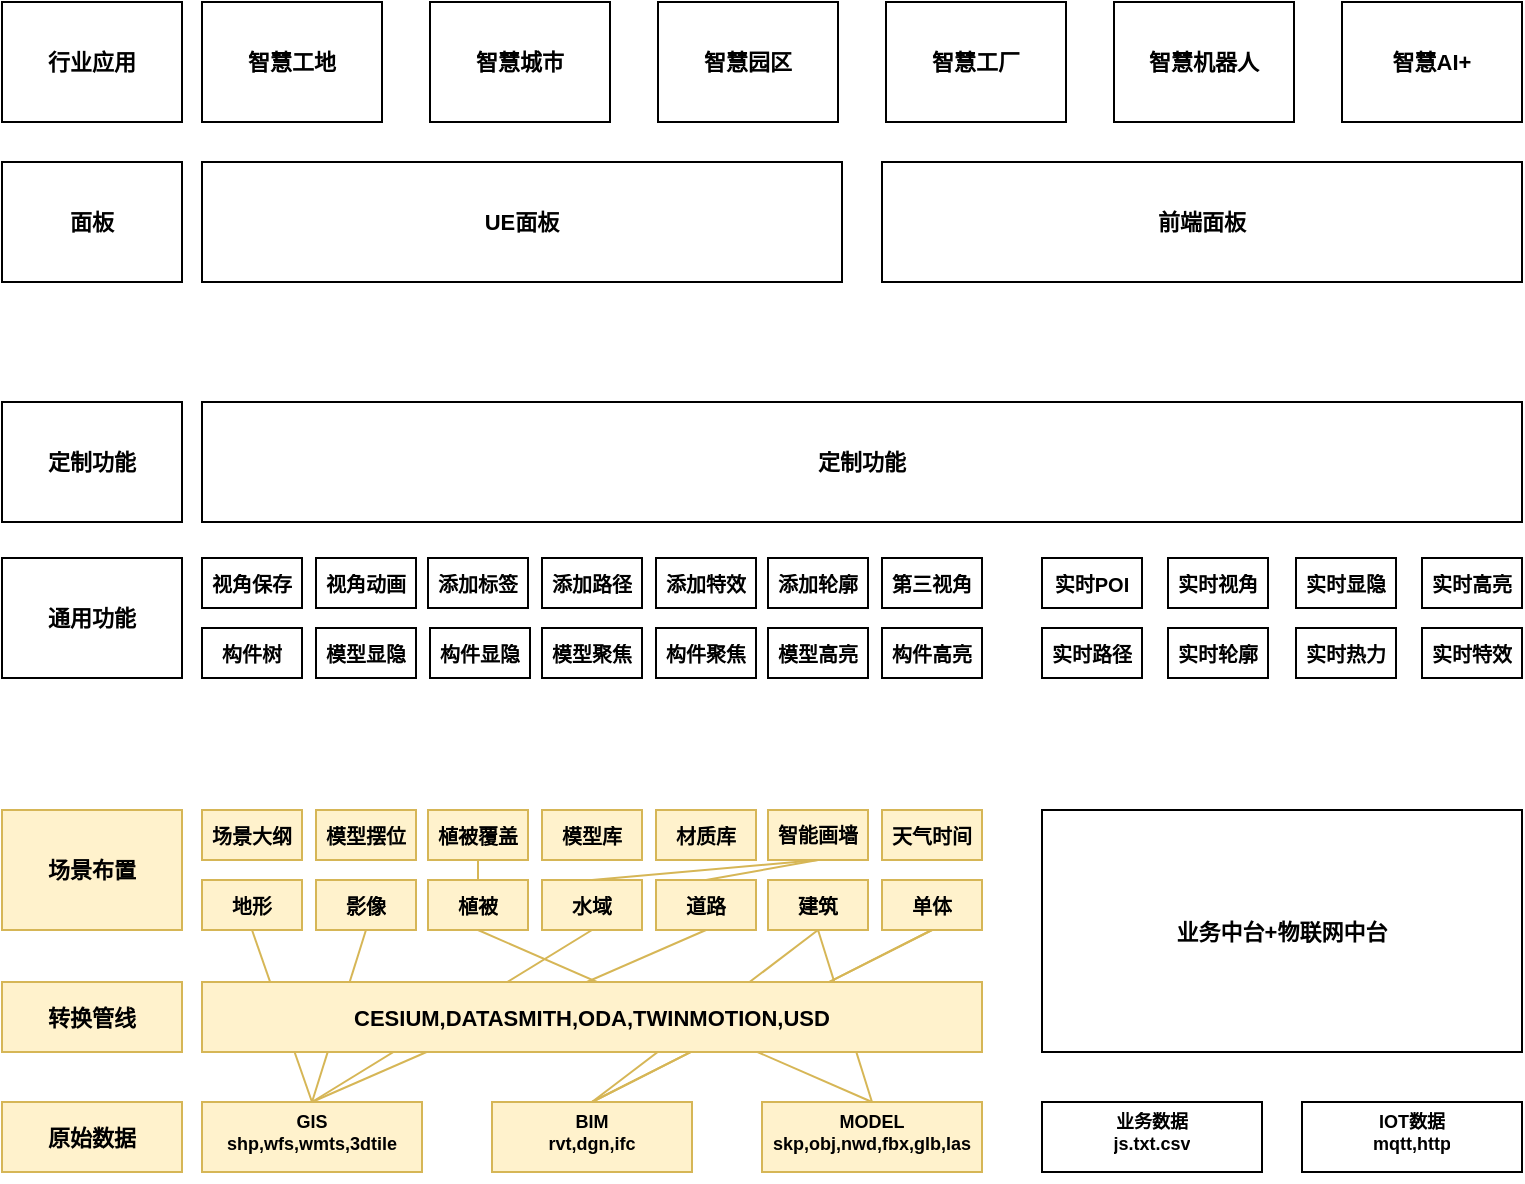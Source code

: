 <mxfile version="24.6.4" type="github">
  <diagram name="第 1 页" id="0yziPrTlGx9PvfhWouy7">
    <mxGraphModel dx="1195" dy="650" grid="1" gridSize="10" guides="1" tooltips="1" connect="1" arrows="1" fold="1" page="1" pageScale="1" pageWidth="827" pageHeight="1169" math="0" shadow="0">
      <root>
        <mxCell id="0" />
        <mxCell id="1" parent="0" />
        <mxCell id="981yPH26ms_cpOQFAlSB-1" value="BIM&#xa;rvt,dgn,ifc" style="text;whiteSpace=wrap;overflow=hidden;rounded=0;align=center;strokeColor=#d6b656;fillColor=#fff2cc;fontSize=9;spacing=0;fontStyle=1" parent="1" vertex="1">
          <mxGeometry x="279" y="620" width="100" height="35" as="geometry" />
        </mxCell>
        <mxCell id="981yPH26ms_cpOQFAlSB-2" value="MODEL&#xa;skp,obj,nwd,fbx,glb,las" style="text;whiteSpace=wrap;overflow=hidden;rounded=0;align=center;strokeColor=#d6b656;fillColor=#fff2cc;fontSize=9;spacing=0;fontStyle=1" parent="1" vertex="1">
          <mxGeometry x="414" y="620" width="110" height="35" as="geometry" />
        </mxCell>
        <mxCell id="981yPH26ms_cpOQFAlSB-3" value="GIS&#xa;shp,wfs,wmts,3dtile" style="text;whiteSpace=wrap;overflow=hidden;rounded=0;align=center;strokeColor=#d6b656;fillColor=#fff2cc;fontSize=9;spacing=0;fontStyle=1" parent="1" vertex="1">
          <mxGeometry x="134" y="620" width="110" height="35" as="geometry" />
        </mxCell>
        <mxCell id="981yPH26ms_cpOQFAlSB-4" value="地形" style="text;whiteSpace=wrap;overflow=hidden;rounded=0;align=center;strokeColor=#d6b656;fillColor=#fff2cc;fontSize=10;labelPosition=center;verticalLabelPosition=middle;verticalAlign=middle;flipH=1;fontStyle=1" parent="1" vertex="1">
          <mxGeometry x="134" y="509" width="50" height="25" as="geometry" />
        </mxCell>
        <mxCell id="981yPH26ms_cpOQFAlSB-5" value="影像" style="text;whiteSpace=wrap;overflow=hidden;rounded=0;align=center;strokeColor=#d6b656;fillColor=#fff2cc;fontSize=10;labelPosition=center;verticalLabelPosition=middle;verticalAlign=middle;flipH=1;fontStyle=1" parent="1" vertex="1">
          <mxGeometry x="191" y="509" width="50" height="25" as="geometry" />
        </mxCell>
        <mxCell id="981yPH26ms_cpOQFAlSB-6" value="道路" style="text;whiteSpace=wrap;overflow=hidden;rounded=0;align=center;strokeColor=#d6b656;fillColor=#fff2cc;fontSize=10;labelPosition=center;verticalLabelPosition=middle;verticalAlign=middle;flipH=1;fontStyle=1" parent="1" vertex="1">
          <mxGeometry x="361" y="509" width="50" height="25" as="geometry" />
        </mxCell>
        <mxCell id="981yPH26ms_cpOQFAlSB-7" value="水域" style="text;whiteSpace=wrap;overflow=hidden;rounded=0;align=center;strokeColor=#d6b656;fillColor=#fff2cc;fontSize=10;labelPosition=center;verticalLabelPosition=middle;verticalAlign=middle;flipH=1;fontStyle=1" parent="1" vertex="1">
          <mxGeometry x="304" y="509" width="50" height="25" as="geometry" />
        </mxCell>
        <mxCell id="981yPH26ms_cpOQFAlSB-8" value="植被" style="text;whiteSpace=wrap;overflow=hidden;rounded=0;align=center;strokeColor=#d6b656;fillColor=#fff2cc;fontSize=10;labelPosition=center;verticalLabelPosition=middle;verticalAlign=middle;flipH=1;fontStyle=1" parent="1" vertex="1">
          <mxGeometry x="247" y="509" width="50" height="25" as="geometry" />
        </mxCell>
        <mxCell id="981yPH26ms_cpOQFAlSB-9" value="建筑" style="text;whiteSpace=wrap;overflow=hidden;rounded=0;align=center;strokeColor=#d6b656;fillColor=#fff2cc;fontSize=10;labelPosition=center;verticalLabelPosition=middle;verticalAlign=middle;flipH=1;fontStyle=1" parent="1" vertex="1">
          <mxGeometry x="417" y="509" width="50" height="25" as="geometry" />
        </mxCell>
        <mxCell id="pltdYUiWtJvwTpkYsrbc-1" value="单体" style="text;whiteSpace=wrap;overflow=hidden;rounded=0;align=center;strokeColor=#d6b656;fillColor=#fff2cc;fontSize=10;labelPosition=center;verticalLabelPosition=middle;verticalAlign=middle;flipH=1;fontStyle=1" parent="1" vertex="1">
          <mxGeometry x="474" y="509" width="50" height="25" as="geometry" />
        </mxCell>
        <mxCell id="pltdYUiWtJvwTpkYsrbc-2" value="" style="endArrow=none;html=1;rounded=0;entryX=0.5;entryY=1;entryDx=0;entryDy=0;exitX=0.5;exitY=0;exitDx=0;exitDy=0;fillColor=#fff2cc;strokeColor=#d6b656;" parent="1" target="981yPH26ms_cpOQFAlSB-4" edge="1" source="981yPH26ms_cpOQFAlSB-3">
          <mxGeometry width="50" height="50" relative="1" as="geometry">
            <mxPoint x="184" y="550" as="sourcePoint" />
            <mxPoint x="234" y="500" as="targetPoint" />
          </mxGeometry>
        </mxCell>
        <mxCell id="pltdYUiWtJvwTpkYsrbc-3" value="" style="endArrow=none;html=1;rounded=0;entryX=0.5;entryY=1;entryDx=0;entryDy=0;exitX=0.5;exitY=0;exitDx=0;exitDy=0;fillColor=#fff2cc;strokeColor=#d6b656;" parent="1" source="981yPH26ms_cpOQFAlSB-3" target="981yPH26ms_cpOQFAlSB-5" edge="1">
          <mxGeometry width="50" height="50" relative="1" as="geometry">
            <mxPoint x="194" y="560" as="sourcePoint" />
            <mxPoint x="169" y="520" as="targetPoint" />
          </mxGeometry>
        </mxCell>
        <mxCell id="pltdYUiWtJvwTpkYsrbc-4" value="" style="endArrow=none;html=1;rounded=0;entryX=0.5;entryY=1;entryDx=0;entryDy=0;exitX=0.5;exitY=0;exitDx=0;exitDy=0;fillColor=#fff2cc;strokeColor=#d6b656;" parent="1" source="981yPH26ms_cpOQFAlSB-3" target="981yPH26ms_cpOQFAlSB-6" edge="1">
          <mxGeometry width="50" height="50" relative="1" as="geometry">
            <mxPoint x="194" y="560" as="sourcePoint" />
            <mxPoint x="226" y="520" as="targetPoint" />
          </mxGeometry>
        </mxCell>
        <mxCell id="9kN9pM6WHrieHIEHuWm_-1" value="" style="endArrow=none;html=1;rounded=0;entryX=0.5;entryY=1;entryDx=0;entryDy=0;exitX=0.5;exitY=0;exitDx=0;exitDy=0;fillColor=#fff2cc;strokeColor=#d6b656;" edge="1" parent="1" source="981yPH26ms_cpOQFAlSB-1" target="pltdYUiWtJvwTpkYsrbc-1">
          <mxGeometry width="50" height="50" relative="1" as="geometry">
            <mxPoint x="314" y="550" as="sourcePoint" />
            <mxPoint x="516" y="510" as="targetPoint" />
          </mxGeometry>
        </mxCell>
        <mxCell id="9kN9pM6WHrieHIEHuWm_-2" value="" style="endArrow=none;html=1;rounded=0;entryX=0.5;entryY=1;entryDx=0;entryDy=0;exitX=0.5;exitY=0;exitDx=0;exitDy=0;fillColor=#fff2cc;strokeColor=#d6b656;" edge="1" parent="1" source="981yPH26ms_cpOQFAlSB-1" target="981yPH26ms_cpOQFAlSB-9">
          <mxGeometry width="50" height="50" relative="1" as="geometry">
            <mxPoint x="324" y="560" as="sourcePoint" />
            <mxPoint x="509" y="520" as="targetPoint" />
          </mxGeometry>
        </mxCell>
        <mxCell id="9kN9pM6WHrieHIEHuWm_-3" value="" style="endArrow=none;html=1;rounded=0;entryX=0.5;entryY=1;entryDx=0;entryDy=0;exitX=0.5;exitY=0;exitDx=0;exitDy=0;fillColor=#fff2cc;strokeColor=#d6b656;" edge="1" parent="1" source="981yPH26ms_cpOQFAlSB-3" target="981yPH26ms_cpOQFAlSB-7">
          <mxGeometry width="50" height="50" relative="1" as="geometry">
            <mxPoint x="184" y="550" as="sourcePoint" />
            <mxPoint x="216" y="510" as="targetPoint" />
          </mxGeometry>
        </mxCell>
        <mxCell id="9kN9pM6WHrieHIEHuWm_-4" value="" style="endArrow=none;html=1;rounded=0;entryX=0.5;entryY=1;entryDx=0;entryDy=0;exitX=0.5;exitY=0;exitDx=0;exitDy=0;fillColor=#fff2cc;strokeColor=#d6b656;" edge="1" parent="1" source="981yPH26ms_cpOQFAlSB-2" target="981yPH26ms_cpOQFAlSB-8">
          <mxGeometry width="50" height="50" relative="1" as="geometry">
            <mxPoint x="454" y="550" as="sourcePoint" />
            <mxPoint x="639" y="510" as="targetPoint" />
          </mxGeometry>
        </mxCell>
        <mxCell id="9kN9pM6WHrieHIEHuWm_-5" value="" style="endArrow=none;html=1;rounded=0;entryX=0.5;entryY=1;entryDx=0;entryDy=0;exitX=0.5;exitY=0;exitDx=0;exitDy=0;fillColor=#fff2cc;strokeColor=#d6b656;" edge="1" parent="1" source="981yPH26ms_cpOQFAlSB-1" target="pltdYUiWtJvwTpkYsrbc-1">
          <mxGeometry width="50" height="50" relative="1" as="geometry">
            <mxPoint x="459" y="550" as="sourcePoint" />
            <mxPoint x="271" y="510" as="targetPoint" />
          </mxGeometry>
        </mxCell>
        <mxCell id="9kN9pM6WHrieHIEHuWm_-6" value="" style="endArrow=none;html=1;rounded=0;entryX=0.5;entryY=1;entryDx=0;entryDy=0;exitX=0.5;exitY=0;exitDx=0;exitDy=0;fillColor=#fff2cc;strokeColor=#d6b656;" edge="1" parent="1" source="981yPH26ms_cpOQFAlSB-2" target="981yPH26ms_cpOQFAlSB-9">
          <mxGeometry width="50" height="50" relative="1" as="geometry">
            <mxPoint x="458" y="550" as="sourcePoint" />
            <mxPoint x="498" y="510" as="targetPoint" />
          </mxGeometry>
        </mxCell>
        <mxCell id="9kN9pM6WHrieHIEHuWm_-12" value="原始数据" style="rounded=0;whiteSpace=wrap;html=1;fontSize=11;fontStyle=1;fillColor=#fff2cc;strokeColor=#d6b656;" vertex="1" parent="1">
          <mxGeometry x="34" y="620" width="90" height="35" as="geometry" />
        </mxCell>
        <mxCell id="9kN9pM6WHrieHIEHuWm_-13" value="场景布置" style="rounded=0;whiteSpace=wrap;html=1;fontSize=11;fontStyle=1;fillColor=#fff2cc;strokeColor=#d6b656;" vertex="1" parent="1">
          <mxGeometry x="34" y="474" width="90" height="60" as="geometry" />
        </mxCell>
        <mxCell id="9kN9pM6WHrieHIEHuWm_-14" value="模型摆位" style="text;whiteSpace=wrap;overflow=hidden;rounded=0;align=center;strokeColor=#d6b656;fillColor=#fff2cc;fontSize=10;labelPosition=center;verticalLabelPosition=middle;verticalAlign=middle;flipH=1;fontStyle=1" vertex="1" parent="1">
          <mxGeometry x="191" y="474" width="50" height="25" as="geometry" />
        </mxCell>
        <mxCell id="9kN9pM6WHrieHIEHuWm_-15" value="智能画墙" style="text;overflow=hidden;rounded=0;align=center;strokeColor=#d6b656;fillColor=#fff2cc;fontSize=10;labelPosition=center;verticalLabelPosition=middle;verticalAlign=middle;flipH=1;fontStyle=1" vertex="1" parent="1">
          <mxGeometry x="417" y="474" width="50" height="25" as="geometry" />
        </mxCell>
        <mxCell id="9kN9pM6WHrieHIEHuWm_-16" value="植被覆盖" style="text;whiteSpace=wrap;overflow=hidden;rounded=0;align=center;strokeColor=#d6b656;fillColor=#fff2cc;fontSize=10;labelPosition=center;verticalLabelPosition=middle;verticalAlign=middle;flipH=1;fontStyle=1" vertex="1" parent="1">
          <mxGeometry x="247" y="474" width="50" height="25" as="geometry" />
        </mxCell>
        <mxCell id="9kN9pM6WHrieHIEHuWm_-17" value="模型库" style="text;whiteSpace=wrap;overflow=hidden;rounded=0;align=center;strokeColor=#d6b656;fillColor=#fff2cc;fontSize=10;labelPosition=center;verticalLabelPosition=middle;verticalAlign=middle;flipH=1;fontStyle=1" vertex="1" parent="1">
          <mxGeometry x="304" y="474" width="50" height="25" as="geometry" />
        </mxCell>
        <mxCell id="9kN9pM6WHrieHIEHuWm_-18" value="材质库" style="text;whiteSpace=wrap;overflow=hidden;rounded=0;align=center;strokeColor=#d6b656;fillColor=#fff2cc;fontSize=10;labelPosition=center;verticalLabelPosition=middle;verticalAlign=middle;flipH=1;fontStyle=1" vertex="1" parent="1">
          <mxGeometry x="361" y="474" width="50" height="25" as="geometry" />
        </mxCell>
        <mxCell id="9kN9pM6WHrieHIEHuWm_-19" value="天气时间" style="text;whiteSpace=wrap;overflow=hidden;rounded=0;align=center;strokeColor=#d6b656;fillColor=#fff2cc;fontSize=10;labelPosition=center;verticalLabelPosition=middle;verticalAlign=middle;flipH=1;fontStyle=1" vertex="1" parent="1">
          <mxGeometry x="474" y="474" width="50" height="25" as="geometry" />
        </mxCell>
        <mxCell id="9kN9pM6WHrieHIEHuWm_-25" value="视角保存" style="text;whiteSpace=wrap;overflow=hidden;rounded=0;align=center;strokeColor=default;fillColor=none;fontSize=10;labelPosition=center;verticalLabelPosition=middle;verticalAlign=middle;flipH=1;fontStyle=1" vertex="1" parent="1">
          <mxGeometry x="134" y="348" width="50" height="25" as="geometry" />
        </mxCell>
        <mxCell id="9kN9pM6WHrieHIEHuWm_-26" value="通用功能" style="rounded=0;whiteSpace=wrap;fontSize=11;fontStyle=1" vertex="1" parent="1">
          <mxGeometry x="34" y="348" width="90" height="60" as="geometry" />
        </mxCell>
        <mxCell id="9kN9pM6WHrieHIEHuWm_-27" value="视角动画" style="text;whiteSpace=wrap;overflow=hidden;rounded=0;align=center;strokeColor=default;fillColor=none;fontSize=10;labelPosition=center;verticalLabelPosition=middle;verticalAlign=middle;flipH=1;fontStyle=1" vertex="1" parent="1">
          <mxGeometry x="191" y="348" width="50" height="25" as="geometry" />
        </mxCell>
        <mxCell id="9kN9pM6WHrieHIEHuWm_-28" value="添加标签" style="text;whiteSpace=wrap;overflow=hidden;rounded=0;align=center;strokeColor=default;fillColor=none;fontSize=10;labelPosition=center;verticalLabelPosition=middle;verticalAlign=middle;flipH=1;fontStyle=1" vertex="1" parent="1">
          <mxGeometry x="247" y="348" width="50" height="25" as="geometry" />
        </mxCell>
        <mxCell id="9kN9pM6WHrieHIEHuWm_-29" value="添加路径" style="text;whiteSpace=wrap;overflow=hidden;rounded=0;align=center;strokeColor=default;fillColor=none;fontSize=10;labelPosition=center;verticalLabelPosition=middle;verticalAlign=middle;flipH=1;fontStyle=1" vertex="1" parent="1">
          <mxGeometry x="304" y="348" width="50" height="25" as="geometry" />
        </mxCell>
        <mxCell id="9kN9pM6WHrieHIEHuWm_-30" value="添加特效" style="text;whiteSpace=wrap;overflow=hidden;rounded=0;align=center;strokeColor=default;fillColor=none;fontSize=10;labelPosition=center;verticalLabelPosition=middle;verticalAlign=middle;flipH=1;fontStyle=1" vertex="1" parent="1">
          <mxGeometry x="361" y="348" width="50" height="25" as="geometry" />
        </mxCell>
        <mxCell id="9kN9pM6WHrieHIEHuWm_-32" value="添加轮廓" style="text;whiteSpace=wrap;overflow=hidden;rounded=0;align=center;strokeColor=default;fillColor=none;fontSize=10;labelPosition=center;verticalLabelPosition=middle;verticalAlign=middle;flipH=1;fontStyle=1" vertex="1" parent="1">
          <mxGeometry x="417" y="348" width="50" height="25" as="geometry" />
        </mxCell>
        <mxCell id="9kN9pM6WHrieHIEHuWm_-33" value="第三视角" style="text;whiteSpace=wrap;overflow=hidden;rounded=0;align=center;strokeColor=default;fillColor=none;fontSize=10;labelPosition=center;verticalLabelPosition=middle;verticalAlign=middle;flipH=1;fontStyle=1" vertex="1" parent="1">
          <mxGeometry x="474" y="348" width="50" height="25" as="geometry" />
        </mxCell>
        <mxCell id="9kN9pM6WHrieHIEHuWm_-34" value="模型显隐" style="text;whiteSpace=wrap;overflow=hidden;rounded=0;align=center;strokeColor=default;fillColor=none;fontSize=10;labelPosition=center;verticalLabelPosition=middle;verticalAlign=middle;flipH=1;fontStyle=1" vertex="1" parent="1">
          <mxGeometry x="191" y="383" width="50" height="25" as="geometry" />
        </mxCell>
        <mxCell id="9kN9pM6WHrieHIEHuWm_-35" value="构件显隐" style="text;whiteSpace=wrap;overflow=hidden;rounded=0;align=center;strokeColor=default;fillColor=none;fontSize=10;labelPosition=center;verticalLabelPosition=middle;verticalAlign=middle;flipH=1;fontStyle=1" vertex="1" parent="1">
          <mxGeometry x="248" y="383" width="50" height="25" as="geometry" />
        </mxCell>
        <mxCell id="9kN9pM6WHrieHIEHuWm_-36" value="构件树" style="text;whiteSpace=wrap;overflow=hidden;rounded=0;align=center;strokeColor=default;fillColor=none;fontSize=10;labelPosition=center;verticalLabelPosition=middle;verticalAlign=middle;flipH=1;fontStyle=1" vertex="1" parent="1">
          <mxGeometry x="134" y="383" width="50" height="25" as="geometry" />
        </mxCell>
        <mxCell id="9kN9pM6WHrieHIEHuWm_-37" value="场景大纲" style="text;whiteSpace=wrap;overflow=hidden;rounded=0;align=center;strokeColor=#d6b656;fillColor=#fff2cc;fontSize=10;labelPosition=center;verticalLabelPosition=middle;verticalAlign=middle;flipH=1;fontStyle=1" vertex="1" parent="1">
          <mxGeometry x="134" y="474" width="50" height="25" as="geometry" />
        </mxCell>
        <mxCell id="9kN9pM6WHrieHIEHuWm_-39" value="CESIUM,DATASMITH,ODA,TWINMOTION,USD" style="rounded=0;whiteSpace=wrap;html=1;fontSize=11;fontStyle=1;fillColor=#fff2cc;strokeColor=#d6b656;" vertex="1" parent="1">
          <mxGeometry x="134" y="560" width="390" height="35" as="geometry" />
        </mxCell>
        <mxCell id="9kN9pM6WHrieHIEHuWm_-41" value="转换管线" style="rounded=0;whiteSpace=wrap;html=1;fontSize=11;fontStyle=1;fillColor=#fff2cc;strokeColor=#d6b656;" vertex="1" parent="1">
          <mxGeometry x="34" y="560" width="90" height="35" as="geometry" />
        </mxCell>
        <mxCell id="9kN9pM6WHrieHIEHuWm_-42" value="" style="endArrow=none;html=1;rounded=0;entryX=0.5;entryY=1;entryDx=0;entryDy=0;exitX=0.5;exitY=0;exitDx=0;exitDy=0;fillColor=#fff2cc;strokeColor=#d6b656;" edge="1" parent="1" source="981yPH26ms_cpOQFAlSB-7" target="9kN9pM6WHrieHIEHuWm_-15">
          <mxGeometry width="50" height="50" relative="1" as="geometry">
            <mxPoint x="329" y="519" as="sourcePoint" />
            <mxPoint x="379" y="469" as="targetPoint" />
          </mxGeometry>
        </mxCell>
        <mxCell id="9kN9pM6WHrieHIEHuWm_-43" value="" style="endArrow=none;html=1;rounded=0;entryX=0.5;entryY=1;entryDx=0;entryDy=0;exitX=0.5;exitY=0;exitDx=0;exitDy=0;fillColor=#fff2cc;strokeColor=#d6b656;" edge="1" parent="1" source="981yPH26ms_cpOQFAlSB-6" target="9kN9pM6WHrieHIEHuWm_-15">
          <mxGeometry width="50" height="50" relative="1" as="geometry">
            <mxPoint x="379" y="519" as="sourcePoint" />
            <mxPoint x="492" y="499" as="targetPoint" />
          </mxGeometry>
        </mxCell>
        <mxCell id="9kN9pM6WHrieHIEHuWm_-44" value="" style="endArrow=none;html=1;rounded=0;entryX=0.5;entryY=1;entryDx=0;entryDy=0;exitX=0.5;exitY=0;exitDx=0;exitDy=0;fillColor=#fff2cc;strokeColor=#d6b656;" edge="1" parent="1" source="981yPH26ms_cpOQFAlSB-8" target="9kN9pM6WHrieHIEHuWm_-16">
          <mxGeometry width="50" height="50" relative="1" as="geometry">
            <mxPoint x="266" y="519" as="sourcePoint" />
            <mxPoint x="379" y="499" as="targetPoint" />
          </mxGeometry>
        </mxCell>
        <mxCell id="9kN9pM6WHrieHIEHuWm_-49" value="模型聚焦" style="text;whiteSpace=wrap;overflow=hidden;rounded=0;align=center;strokeColor=default;fillColor=none;fontSize=10;labelPosition=center;verticalLabelPosition=middle;verticalAlign=middle;flipH=1;fontStyle=1" vertex="1" parent="1">
          <mxGeometry x="304" y="383" width="50" height="25" as="geometry" />
        </mxCell>
        <mxCell id="9kN9pM6WHrieHIEHuWm_-50" value="构件聚焦" style="text;whiteSpace=wrap;overflow=hidden;rounded=0;align=center;strokeColor=default;fillColor=none;fontSize=10;labelPosition=center;verticalLabelPosition=middle;verticalAlign=middle;flipH=1;fontStyle=1" vertex="1" parent="1">
          <mxGeometry x="361" y="383" width="50" height="25" as="geometry" />
        </mxCell>
        <mxCell id="9kN9pM6WHrieHIEHuWm_-51" value="模型高亮" style="text;whiteSpace=wrap;overflow=hidden;rounded=0;align=center;strokeColor=default;fillColor=none;fontSize=10;labelPosition=center;verticalLabelPosition=middle;verticalAlign=middle;flipH=1;fontStyle=1" vertex="1" parent="1">
          <mxGeometry x="417" y="383" width="50" height="25" as="geometry" />
        </mxCell>
        <mxCell id="9kN9pM6WHrieHIEHuWm_-52" value="构件高亮" style="text;whiteSpace=wrap;overflow=hidden;rounded=0;align=center;strokeColor=default;fillColor=none;fontSize=10;labelPosition=center;verticalLabelPosition=middle;verticalAlign=middle;flipH=1;fontStyle=1" vertex="1" parent="1">
          <mxGeometry x="474" y="383" width="50" height="25" as="geometry" />
        </mxCell>
        <mxCell id="9kN9pM6WHrieHIEHuWm_-54" value="业务数据&#xa;js.txt.csv" style="text;whiteSpace=wrap;overflow=hidden;rounded=0;align=center;strokeColor=default;fillColor=none;fontSize=9;spacing=0;fontStyle=1" vertex="1" parent="1">
          <mxGeometry x="554" y="620" width="110" height="35" as="geometry" />
        </mxCell>
        <mxCell id="9kN9pM6WHrieHIEHuWm_-55" value="IOT数据&#xa;mqtt,http" style="text;whiteSpace=wrap;overflow=hidden;rounded=0;align=center;strokeColor=default;fillColor=none;fontSize=9;spacing=0;fontStyle=1" vertex="1" parent="1">
          <mxGeometry x="684" y="620" width="110" height="35" as="geometry" />
        </mxCell>
        <mxCell id="9kN9pM6WHrieHIEHuWm_-56" value="业务中台+物联网中台" style="rounded=0;whiteSpace=wrap;html=1;fontSize=11;fontStyle=1" vertex="1" parent="1">
          <mxGeometry x="554" y="474" width="240" height="121" as="geometry" />
        </mxCell>
        <mxCell id="9kN9pM6WHrieHIEHuWm_-57" value="实时轮廓" style="text;whiteSpace=wrap;overflow=hidden;rounded=0;align=center;strokeColor=default;fillColor=none;fontSize=10;labelPosition=center;verticalLabelPosition=middle;verticalAlign=middle;flipH=1;fontStyle=1" vertex="1" parent="1">
          <mxGeometry x="617" y="383" width="50" height="25" as="geometry" />
        </mxCell>
        <mxCell id="9kN9pM6WHrieHIEHuWm_-58" value="实时POI" style="text;whiteSpace=wrap;overflow=hidden;rounded=0;align=center;strokeColor=default;fillColor=none;fontSize=10;labelPosition=center;verticalLabelPosition=middle;verticalAlign=middle;flipH=1;fontStyle=1" vertex="1" parent="1">
          <mxGeometry x="554" y="348" width="50" height="25" as="geometry" />
        </mxCell>
        <mxCell id="9kN9pM6WHrieHIEHuWm_-59" value="实时路径" style="text;whiteSpace=wrap;overflow=hidden;rounded=0;align=center;strokeColor=default;fillColor=none;fontSize=10;labelPosition=center;verticalLabelPosition=middle;verticalAlign=middle;flipH=1;fontStyle=1" vertex="1" parent="1">
          <mxGeometry x="554" y="383" width="50" height="25" as="geometry" />
        </mxCell>
        <mxCell id="9kN9pM6WHrieHIEHuWm_-60" value="实时视角" style="text;whiteSpace=wrap;overflow=hidden;rounded=0;align=center;strokeColor=default;fillColor=none;fontSize=10;labelPosition=center;verticalLabelPosition=middle;verticalAlign=middle;flipH=1;fontStyle=1" vertex="1" parent="1">
          <mxGeometry x="617" y="348" width="50" height="25" as="geometry" />
        </mxCell>
        <mxCell id="9kN9pM6WHrieHIEHuWm_-62" value="实时高亮" style="text;whiteSpace=wrap;overflow=hidden;rounded=0;align=center;strokeColor=default;fillColor=none;fontSize=10;labelPosition=center;verticalLabelPosition=middle;verticalAlign=middle;flipH=1;fontStyle=1" vertex="1" parent="1">
          <mxGeometry x="744" y="348" width="50" height="25" as="geometry" />
        </mxCell>
        <mxCell id="9kN9pM6WHrieHIEHuWm_-63" value="实时显隐" style="text;whiteSpace=wrap;overflow=hidden;rounded=0;align=center;strokeColor=default;fillColor=none;fontSize=10;labelPosition=center;verticalLabelPosition=middle;verticalAlign=middle;flipH=1;fontStyle=1" vertex="1" parent="1">
          <mxGeometry x="681" y="348" width="50" height="25" as="geometry" />
        </mxCell>
        <mxCell id="9kN9pM6WHrieHIEHuWm_-64" value="实时热力" style="text;whiteSpace=wrap;overflow=hidden;rounded=0;align=center;strokeColor=default;fillColor=none;fontSize=10;labelPosition=center;verticalLabelPosition=middle;verticalAlign=middle;flipH=1;fontStyle=1" vertex="1" parent="1">
          <mxGeometry x="681" y="383" width="50" height="25" as="geometry" />
        </mxCell>
        <mxCell id="9kN9pM6WHrieHIEHuWm_-66" value="实时特效" style="text;whiteSpace=wrap;overflow=hidden;rounded=0;align=center;strokeColor=default;fillColor=none;fontSize=10;labelPosition=center;verticalLabelPosition=middle;verticalAlign=middle;flipH=1;fontStyle=1" vertex="1" parent="1">
          <mxGeometry x="744" y="383" width="50" height="25" as="geometry" />
        </mxCell>
        <mxCell id="9kN9pM6WHrieHIEHuWm_-67" value="面板" style="rounded=0;whiteSpace=wrap;fontSize=11;fontStyle=1" vertex="1" parent="1">
          <mxGeometry x="34" y="150" width="90" height="60" as="geometry" />
        </mxCell>
        <mxCell id="9kN9pM6WHrieHIEHuWm_-68" value="UE面板" style="rounded=0;whiteSpace=wrap;fontSize=11;fontStyle=1" vertex="1" parent="1">
          <mxGeometry x="134" y="150" width="320" height="60" as="geometry" />
        </mxCell>
        <mxCell id="9kN9pM6WHrieHIEHuWm_-69" value="前端面板" style="rounded=0;whiteSpace=wrap;fontSize=11;fontStyle=1" vertex="1" parent="1">
          <mxGeometry x="474" y="150" width="320" height="60" as="geometry" />
        </mxCell>
        <mxCell id="9kN9pM6WHrieHIEHuWm_-70" value="行业应用" style="rounded=0;whiteSpace=wrap;fontSize=11;fontStyle=1" vertex="1" parent="1">
          <mxGeometry x="34" y="70" width="90" height="60" as="geometry" />
        </mxCell>
        <mxCell id="9kN9pM6WHrieHIEHuWm_-71" value="智慧城市" style="rounded=0;whiteSpace=wrap;fontSize=11;fontStyle=1" vertex="1" parent="1">
          <mxGeometry x="248" y="70" width="90" height="60" as="geometry" />
        </mxCell>
        <mxCell id="9kN9pM6WHrieHIEHuWm_-72" value="智慧工地" style="rounded=0;whiteSpace=wrap;fontSize=11;fontStyle=1" vertex="1" parent="1">
          <mxGeometry x="134" y="70" width="90" height="60" as="geometry" />
        </mxCell>
        <mxCell id="9kN9pM6WHrieHIEHuWm_-73" value="智慧园区" style="rounded=0;whiteSpace=wrap;fontSize=11;fontStyle=1" vertex="1" parent="1">
          <mxGeometry x="362" y="70" width="90" height="60" as="geometry" />
        </mxCell>
        <mxCell id="9kN9pM6WHrieHIEHuWm_-74" value="智慧工厂" style="rounded=0;whiteSpace=wrap;fontSize=11;fontStyle=1" vertex="1" parent="1">
          <mxGeometry x="476" y="70" width="90" height="60" as="geometry" />
        </mxCell>
        <mxCell id="9kN9pM6WHrieHIEHuWm_-75" value="智慧机器人" style="rounded=0;whiteSpace=wrap;fontSize=11;fontStyle=1" vertex="1" parent="1">
          <mxGeometry x="590" y="70" width="90" height="60" as="geometry" />
        </mxCell>
        <mxCell id="9kN9pM6WHrieHIEHuWm_-76" value="智慧AI+" style="rounded=0;whiteSpace=wrap;fontSize=11;fontStyle=1" vertex="1" parent="1">
          <mxGeometry x="704" y="70" width="90" height="60" as="geometry" />
        </mxCell>
        <mxCell id="9kN9pM6WHrieHIEHuWm_-77" value="定制功能" style="rounded=0;whiteSpace=wrap;fontSize=11;fontStyle=1" vertex="1" parent="1">
          <mxGeometry x="34" y="270" width="90" height="60" as="geometry" />
        </mxCell>
        <mxCell id="9kN9pM6WHrieHIEHuWm_-78" value="定制功能" style="rounded=0;whiteSpace=wrap;fontSize=11;fontStyle=1" vertex="1" parent="1">
          <mxGeometry x="134" y="270" width="660" height="60" as="geometry" />
        </mxCell>
      </root>
    </mxGraphModel>
  </diagram>
</mxfile>
